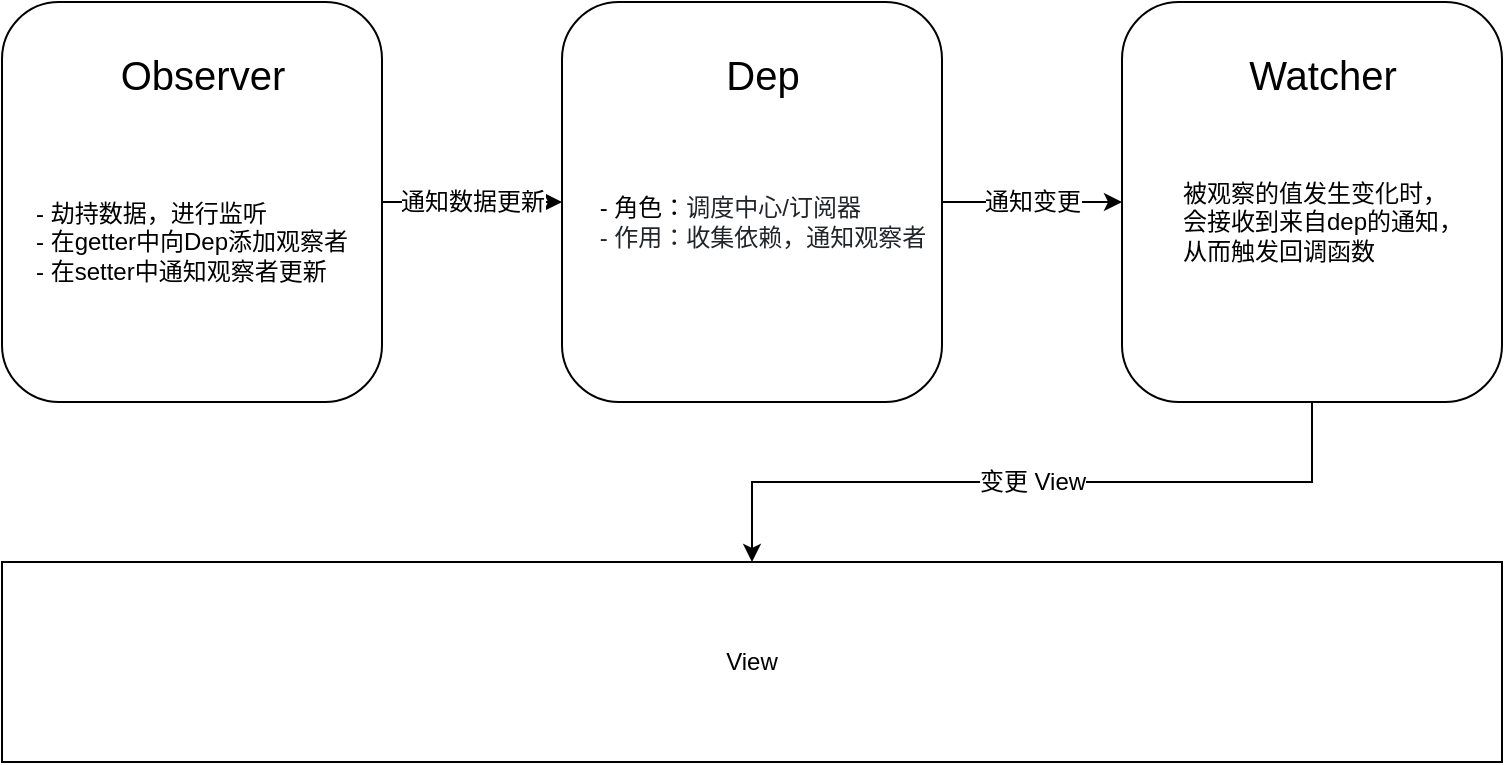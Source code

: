 <mxfile version="15.3.2" type="github">
  <diagram id="o7MOwOsH71vMDw9eeKVd" name="第 1 页">
    <mxGraphModel dx="1038" dy="547" grid="1" gridSize="10" guides="1" tooltips="1" connect="1" arrows="1" fold="1" page="1" pageScale="1" pageWidth="827" pageHeight="1169" math="0" shadow="0">
      <root>
        <mxCell id="0" />
        <mxCell id="1" parent="0" />
        <mxCell id="0n4l9_rbn2Ijb-Nl6UGC-20" value="通知数据更新" style="edgeStyle=orthogonalEdgeStyle;rounded=0;orthogonalLoop=1;jettySize=auto;html=1;entryX=0;entryY=0.5;entryDx=0;entryDy=0;fontSize=12;" edge="1" parent="1" source="0n4l9_rbn2Ijb-Nl6UGC-1" target="0n4l9_rbn2Ijb-Nl6UGC-11">
          <mxGeometry relative="1" as="geometry" />
        </mxCell>
        <mxCell id="0n4l9_rbn2Ijb-Nl6UGC-1" value="" style="rounded=1;whiteSpace=wrap;html=1;" vertex="1" parent="1">
          <mxGeometry x="40" y="40" width="190" height="200" as="geometry" />
        </mxCell>
        <mxCell id="0n4l9_rbn2Ijb-Nl6UGC-6" value="Observer" style="text;html=1;align=center;verticalAlign=middle;resizable=0;points=[];autosize=1;strokeColor=none;fillColor=none;fontSize=20;fontStyle=0" vertex="1" parent="1">
          <mxGeometry x="90.005" y="60.714" width="100" height="30" as="geometry" />
        </mxCell>
        <mxCell id="0n4l9_rbn2Ijb-Nl6UGC-21" value="通知变更" style="edgeStyle=orthogonalEdgeStyle;rounded=0;orthogonalLoop=1;jettySize=auto;html=1;entryX=0;entryY=0.5;entryDx=0;entryDy=0;fontSize=12;" edge="1" parent="1" source="0n4l9_rbn2Ijb-Nl6UGC-11" target="0n4l9_rbn2Ijb-Nl6UGC-15">
          <mxGeometry relative="1" as="geometry" />
        </mxCell>
        <mxCell id="0n4l9_rbn2Ijb-Nl6UGC-11" value="" style="rounded=1;whiteSpace=wrap;html=1;" vertex="1" parent="1">
          <mxGeometry x="320" y="40" width="190" height="200" as="geometry" />
        </mxCell>
        <mxCell id="0n4l9_rbn2Ijb-Nl6UGC-12" value="&lt;div style=&quot;text-align: left&quot;&gt;&lt;span&gt;- 角色：&lt;/span&gt;&lt;span style=&quot;color: rgb(33 , 37 , 41) ; background-color: rgb(255 , 255 , 255)&quot;&gt;调度中心/订阅器&lt;/span&gt;&lt;/div&gt;&lt;font style=&quot;font-size: 12px&quot;&gt;&lt;div style=&quot;text-align: left&quot;&gt;&lt;font&gt;&lt;span style=&quot;color: rgb(33 , 37 , 41) ; background-color: rgb(255 , 255 , 255)&quot;&gt;-&amp;nbsp;&lt;/span&gt;&lt;span style=&quot;color: rgb(33 , 37 , 41) ; background-color: rgb(255 , 255 , 255)&quot;&gt;作用：&lt;/span&gt;&lt;/font&gt;&lt;span style=&quot;color: rgb(33 , 37 , 41) ; font-family: , &amp;#34;blinkmacsystemfont&amp;#34; , &amp;#34;segoe ui&amp;#34; , &amp;#34;roboto&amp;#34; , &amp;#34;helvetica neue&amp;#34; , &amp;#34;arial&amp;#34; , &amp;#34;noto sans&amp;#34; , &amp;#34;liberation sans&amp;#34; , sans-serif , &amp;#34;apple color emoji&amp;#34; , &amp;#34;segoe ui emoji&amp;#34; , &amp;#34;segoe ui symbol&amp;#34; , &amp;#34;noto color emoji&amp;#34; ; background-color: rgb(255 , 255 , 255)&quot;&gt;收集依赖，通知观察者&lt;/span&gt;&lt;/div&gt;&lt;/font&gt;" style="text;html=1;align=center;verticalAlign=middle;resizable=0;points=[];autosize=1;strokeColor=none;fillColor=none;fontSize=12;" vertex="1" parent="1">
          <mxGeometry x="330" y="135" width="180" height="30" as="geometry" />
        </mxCell>
        <mxCell id="0n4l9_rbn2Ijb-Nl6UGC-13" value="Dep" style="text;html=1;align=center;verticalAlign=middle;resizable=0;points=[];autosize=1;strokeColor=none;fillColor=none;fontSize=20;fontStyle=0" vertex="1" parent="1">
          <mxGeometry x="395.005" y="60.714" width="50" height="30" as="geometry" />
        </mxCell>
        <mxCell id="0n4l9_rbn2Ijb-Nl6UGC-14" value="- 劫持数据，进行监听&lt;br&gt;- 在getter中向Dep添加观察者&lt;br&gt;- 在setter中通知观察者更新" style="text;html=1;align=left;verticalAlign=middle;resizable=0;points=[];autosize=1;strokeColor=none;fillColor=none;fontSize=12;" vertex="1" parent="1">
          <mxGeometry x="55" y="135" width="170" height="50" as="geometry" />
        </mxCell>
        <mxCell id="0n4l9_rbn2Ijb-Nl6UGC-22" value="变更 View" style="edgeStyle=orthogonalEdgeStyle;rounded=0;orthogonalLoop=1;jettySize=auto;html=1;fontSize=12;" edge="1" parent="1" source="0n4l9_rbn2Ijb-Nl6UGC-15" target="0n4l9_rbn2Ijb-Nl6UGC-19">
          <mxGeometry relative="1" as="geometry" />
        </mxCell>
        <mxCell id="0n4l9_rbn2Ijb-Nl6UGC-15" value="" style="rounded=1;whiteSpace=wrap;html=1;" vertex="1" parent="1">
          <mxGeometry x="600" y="40" width="190" height="200" as="geometry" />
        </mxCell>
        <mxCell id="0n4l9_rbn2Ijb-Nl6UGC-16" value="&lt;div style=&quot;text-align: left&quot;&gt;被观察的值发生变化时，&lt;/div&gt;&lt;div style=&quot;text-align: left&quot;&gt;会接收到来自dep的通知，&lt;/div&gt;&lt;div style=&quot;text-align: left&quot;&gt;从而触发回调函数&lt;br&gt;&lt;/div&gt;" style="text;html=1;align=center;verticalAlign=middle;resizable=0;points=[];autosize=1;strokeColor=none;fillColor=none;fontSize=12;" vertex="1" parent="1">
          <mxGeometry x="620" y="125" width="160" height="50" as="geometry" />
        </mxCell>
        <mxCell id="0n4l9_rbn2Ijb-Nl6UGC-17" value="Watcher" style="text;html=1;align=center;verticalAlign=middle;resizable=0;points=[];autosize=1;strokeColor=none;fillColor=none;fontSize=20;fontStyle=0" vertex="1" parent="1">
          <mxGeometry x="655.005" y="60.714" width="90" height="30" as="geometry" />
        </mxCell>
        <mxCell id="0n4l9_rbn2Ijb-Nl6UGC-19" value="View" style="rounded=0;whiteSpace=wrap;html=1;fontSize=12;" vertex="1" parent="1">
          <mxGeometry x="40" y="320" width="750" height="100" as="geometry" />
        </mxCell>
      </root>
    </mxGraphModel>
  </diagram>
</mxfile>
